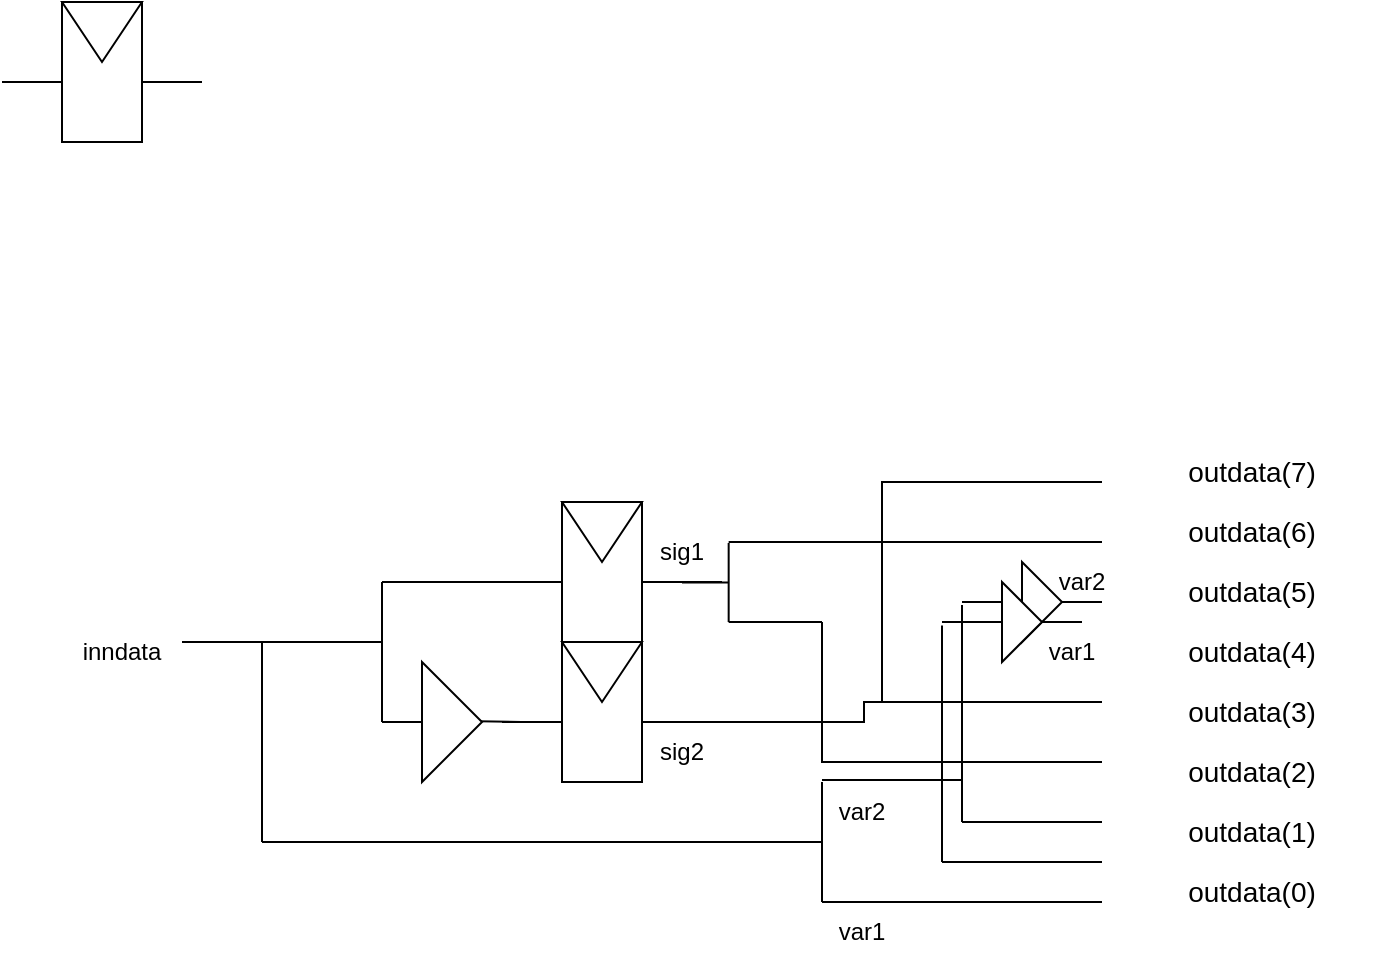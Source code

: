 <mxfile version="23.0.2" type="github">
  <diagram name="Page-1" id="vY0zwNQeNnIomx_tzhwQ">
    <mxGraphModel dx="1434" dy="795" grid="1" gridSize="10" guides="1" tooltips="1" connect="1" arrows="1" fold="1" page="1" pageScale="1" pageWidth="850" pageHeight="1100" math="0" shadow="0">
      <root>
        <mxCell id="0" />
        <mxCell id="1" parent="0" />
        <mxCell id="vMYYqLvwTdEVMoVklrqp-1" value="inndata" style="text;html=1;strokeColor=none;fillColor=none;align=center;verticalAlign=middle;whiteSpace=wrap;rounded=0;" vertex="1" parent="1">
          <mxGeometry x="40" y="350" width="60" height="30" as="geometry" />
        </mxCell>
        <mxCell id="vMYYqLvwTdEVMoVklrqp-5" value="" style="endArrow=none;html=1;rounded=0;" edge="1" parent="1">
          <mxGeometry width="50" height="50" relative="1" as="geometry">
            <mxPoint x="200" y="400" as="sourcePoint" />
            <mxPoint x="200" y="330" as="targetPoint" />
            <Array as="points">
              <mxPoint x="200" y="360" />
            </Array>
          </mxGeometry>
        </mxCell>
        <mxCell id="vMYYqLvwTdEVMoVklrqp-7" value="" style="endArrow=none;html=1;rounded=0;" edge="1" parent="1">
          <mxGeometry width="50" height="50" relative="1" as="geometry">
            <mxPoint x="200" y="330" as="sourcePoint" />
            <mxPoint x="270" y="330" as="targetPoint" />
          </mxGeometry>
        </mxCell>
        <mxCell id="vMYYqLvwTdEVMoVklrqp-8" value="" style="endArrow=none;html=1;rounded=0;" edge="1" parent="1">
          <mxGeometry width="50" height="50" relative="1" as="geometry">
            <mxPoint x="200" y="400" as="sourcePoint" />
            <mxPoint x="220" y="400" as="targetPoint" />
          </mxGeometry>
        </mxCell>
        <mxCell id="vMYYqLvwTdEVMoVklrqp-10" value="" style="endArrow=none;html=1;rounded=0;" edge="1" parent="1">
          <mxGeometry width="50" height="50" relative="1" as="geometry">
            <mxPoint x="240" y="399.5" as="sourcePoint" />
            <mxPoint x="270" y="400" as="targetPoint" />
          </mxGeometry>
        </mxCell>
        <mxCell id="vMYYqLvwTdEVMoVklrqp-11" value="" style="triangle;whiteSpace=wrap;html=1;" vertex="1" parent="1">
          <mxGeometry x="220" y="370" width="30" height="60" as="geometry" />
        </mxCell>
        <mxCell id="vMYYqLvwTdEVMoVklrqp-14" value="" style="endArrow=none;html=1;rounded=0;" edge="1" parent="1">
          <mxGeometry width="50" height="50" relative="1" as="geometry">
            <mxPoint x="140" y="460" as="sourcePoint" />
            <mxPoint x="140" y="360" as="targetPoint" />
          </mxGeometry>
        </mxCell>
        <mxCell id="vMYYqLvwTdEVMoVklrqp-15" value="" style="endArrow=none;html=1;rounded=0;" edge="1" parent="1">
          <mxGeometry width="50" height="50" relative="1" as="geometry">
            <mxPoint x="140" y="460" as="sourcePoint" />
            <mxPoint x="420" y="460" as="targetPoint" />
          </mxGeometry>
        </mxCell>
        <mxCell id="vMYYqLvwTdEVMoVklrqp-25" value="" style="group" vertex="1" connectable="0" parent="1">
          <mxGeometry x="10" y="40" width="100" height="70" as="geometry" />
        </mxCell>
        <mxCell id="vMYYqLvwTdEVMoVklrqp-19" value="" style="group" vertex="1" connectable="0" parent="vMYYqLvwTdEVMoVklrqp-25">
          <mxGeometry x="30" width="40" height="70" as="geometry" />
        </mxCell>
        <mxCell id="vMYYqLvwTdEVMoVklrqp-17" value="" style="rounded=0;whiteSpace=wrap;html=1;" vertex="1" parent="vMYYqLvwTdEVMoVklrqp-19">
          <mxGeometry width="40" height="70" as="geometry" />
        </mxCell>
        <mxCell id="vMYYqLvwTdEVMoVklrqp-18" value="" style="triangle;whiteSpace=wrap;html=1;rotation=0;direction=south;" vertex="1" parent="vMYYqLvwTdEVMoVklrqp-19">
          <mxGeometry width="40" height="30" as="geometry" />
        </mxCell>
        <mxCell id="vMYYqLvwTdEVMoVklrqp-23" value="" style="endArrow=none;html=1;rounded=0;" edge="1" parent="vMYYqLvwTdEVMoVklrqp-25">
          <mxGeometry width="50" height="50" relative="1" as="geometry">
            <mxPoint y="40" as="sourcePoint" />
            <mxPoint x="30" y="40" as="targetPoint" />
          </mxGeometry>
        </mxCell>
        <mxCell id="vMYYqLvwTdEVMoVklrqp-24" value="" style="endArrow=none;html=1;rounded=0;" edge="1" parent="vMYYqLvwTdEVMoVklrqp-25">
          <mxGeometry width="50" height="50" relative="1" as="geometry">
            <mxPoint x="70" y="40" as="sourcePoint" />
            <mxPoint x="100" y="40" as="targetPoint" />
          </mxGeometry>
        </mxCell>
        <mxCell id="vMYYqLvwTdEVMoVklrqp-28" value="" style="group" vertex="1" connectable="0" parent="1">
          <mxGeometry x="260" y="360" width="120" height="70" as="geometry" />
        </mxCell>
        <mxCell id="vMYYqLvwTdEVMoVklrqp-29" value="" style="group" vertex="1" connectable="0" parent="vMYYqLvwTdEVMoVklrqp-28">
          <mxGeometry x="30" width="40" height="70" as="geometry" />
        </mxCell>
        <mxCell id="vMYYqLvwTdEVMoVklrqp-30" value="" style="rounded=0;whiteSpace=wrap;html=1;" vertex="1" parent="vMYYqLvwTdEVMoVklrqp-29">
          <mxGeometry width="40" height="70" as="geometry" />
        </mxCell>
        <mxCell id="vMYYqLvwTdEVMoVklrqp-31" value="" style="triangle;whiteSpace=wrap;html=1;rotation=0;direction=south;" vertex="1" parent="vMYYqLvwTdEVMoVklrqp-29">
          <mxGeometry width="40" height="30" as="geometry" />
        </mxCell>
        <mxCell id="vMYYqLvwTdEVMoVklrqp-32" value="" style="endArrow=none;html=1;rounded=0;" edge="1" parent="vMYYqLvwTdEVMoVklrqp-28">
          <mxGeometry width="50" height="50" relative="1" as="geometry">
            <mxPoint y="40" as="sourcePoint" />
            <mxPoint x="30" y="40" as="targetPoint" />
          </mxGeometry>
        </mxCell>
        <mxCell id="vMYYqLvwTdEVMoVklrqp-33" value="" style="endArrow=none;html=1;rounded=0;" edge="1" parent="vMYYqLvwTdEVMoVklrqp-28">
          <mxGeometry width="50" height="50" relative="1" as="geometry">
            <mxPoint x="70" y="40" as="sourcePoint" />
            <mxPoint x="100" y="40" as="targetPoint" />
          </mxGeometry>
        </mxCell>
        <mxCell id="vMYYqLvwTdEVMoVklrqp-13" value="sig2" style="text;html=1;strokeColor=none;fillColor=none;align=center;verticalAlign=middle;whiteSpace=wrap;rounded=0;" vertex="1" parent="vMYYqLvwTdEVMoVklrqp-28">
          <mxGeometry x="60" y="40" width="60" height="30" as="geometry" />
        </mxCell>
        <mxCell id="vMYYqLvwTdEVMoVklrqp-34" value="" style="group" vertex="1" connectable="0" parent="1">
          <mxGeometry x="260" y="290" width="100" height="70" as="geometry" />
        </mxCell>
        <mxCell id="vMYYqLvwTdEVMoVklrqp-35" value="" style="group" vertex="1" connectable="0" parent="vMYYqLvwTdEVMoVklrqp-34">
          <mxGeometry x="30" width="40" height="70" as="geometry" />
        </mxCell>
        <mxCell id="vMYYqLvwTdEVMoVklrqp-36" value="" style="rounded=0;whiteSpace=wrap;html=1;" vertex="1" parent="vMYYqLvwTdEVMoVklrqp-35">
          <mxGeometry width="40" height="70" as="geometry" />
        </mxCell>
        <mxCell id="vMYYqLvwTdEVMoVklrqp-37" value="" style="triangle;whiteSpace=wrap;html=1;rotation=0;direction=south;" vertex="1" parent="vMYYqLvwTdEVMoVklrqp-35">
          <mxGeometry width="40" height="30" as="geometry" />
        </mxCell>
        <mxCell id="vMYYqLvwTdEVMoVklrqp-38" value="" style="endArrow=none;html=1;rounded=0;" edge="1" parent="vMYYqLvwTdEVMoVklrqp-34">
          <mxGeometry width="50" height="50" relative="1" as="geometry">
            <mxPoint y="40" as="sourcePoint" />
            <mxPoint x="30" y="40" as="targetPoint" />
          </mxGeometry>
        </mxCell>
        <mxCell id="vMYYqLvwTdEVMoVklrqp-39" value="" style="endArrow=none;html=1;rounded=0;" edge="1" parent="vMYYqLvwTdEVMoVklrqp-34">
          <mxGeometry width="50" height="50" relative="1" as="geometry">
            <mxPoint x="70" y="40" as="sourcePoint" />
            <mxPoint x="100" y="40" as="targetPoint" />
          </mxGeometry>
        </mxCell>
        <mxCell id="vMYYqLvwTdEVMoVklrqp-12" value="sig1" style="text;html=1;strokeColor=none;fillColor=none;align=center;verticalAlign=middle;whiteSpace=wrap;rounded=0;" vertex="1" parent="vMYYqLvwTdEVMoVklrqp-34">
          <mxGeometry x="60" y="10" width="60" height="30" as="geometry" />
        </mxCell>
        <mxCell id="vMYYqLvwTdEVMoVklrqp-41" value="" style="endArrow=none;html=1;rounded=0;" edge="1" parent="1">
          <mxGeometry width="50" height="50" relative="1" as="geometry">
            <mxPoint x="100" y="360" as="sourcePoint" />
            <mxPoint x="200" y="360" as="targetPoint" />
          </mxGeometry>
        </mxCell>
        <mxCell id="vMYYqLvwTdEVMoVklrqp-42" value="" style="endArrow=none;html=1;rounded=0;" edge="1" parent="1">
          <mxGeometry width="50" height="50" relative="1" as="geometry">
            <mxPoint x="420" y="490" as="sourcePoint" />
            <mxPoint x="420" y="430" as="targetPoint" />
            <Array as="points">
              <mxPoint x="420" y="460" />
            </Array>
          </mxGeometry>
        </mxCell>
        <mxCell id="vMYYqLvwTdEVMoVklrqp-43" value="" style="endArrow=none;html=1;rounded=0;" edge="1" parent="1">
          <mxGeometry width="50" height="50" relative="1" as="geometry">
            <mxPoint x="420" y="429" as="sourcePoint" />
            <mxPoint x="490" y="429" as="targetPoint" />
          </mxGeometry>
        </mxCell>
        <mxCell id="vMYYqLvwTdEVMoVklrqp-44" value="" style="endArrow=none;html=1;rounded=0;" edge="1" parent="1">
          <mxGeometry width="50" height="50" relative="1" as="geometry">
            <mxPoint x="420" y="490" as="sourcePoint" />
            <mxPoint x="490" y="490" as="targetPoint" />
          </mxGeometry>
        </mxCell>
        <mxCell id="vMYYqLvwTdEVMoVklrqp-52" value="var1" style="text;html=1;strokeColor=none;fillColor=none;align=center;verticalAlign=middle;whiteSpace=wrap;rounded=0;" vertex="1" parent="1">
          <mxGeometry x="410" y="490" width="60" height="30" as="geometry" />
        </mxCell>
        <mxCell id="vMYYqLvwTdEVMoVklrqp-53" value="var2" style="text;html=1;strokeColor=none;fillColor=none;align=center;verticalAlign=middle;whiteSpace=wrap;rounded=0;" vertex="1" parent="1">
          <mxGeometry x="410" y="430" width="60" height="30" as="geometry" />
        </mxCell>
        <mxCell id="vMYYqLvwTdEVMoVklrqp-54" value="&lt;font style=&quot;font-size: 14px;&quot;&gt;outdata(7)&lt;/font&gt;" style="text;html=1;strokeColor=none;fillColor=none;align=center;verticalAlign=middle;whiteSpace=wrap;rounded=0;" vertex="1" parent="1">
          <mxGeometry x="570" y="250" width="130" height="50" as="geometry" />
        </mxCell>
        <mxCell id="vMYYqLvwTdEVMoVklrqp-68" value="" style="endArrow=none;html=1;rounded=0;" edge="1" parent="1">
          <mxGeometry width="50" height="50" relative="1" as="geometry">
            <mxPoint x="330" y="330" as="sourcePoint" />
            <mxPoint x="370" y="330" as="targetPoint" />
          </mxGeometry>
        </mxCell>
        <mxCell id="vMYYqLvwTdEVMoVklrqp-69" value="" style="group" vertex="1" connectable="0" parent="1">
          <mxGeometry x="490" y="340" width="90" height="110" as="geometry" />
        </mxCell>
        <mxCell id="vMYYqLvwTdEVMoVklrqp-65" value="" style="endArrow=none;html=1;rounded=0;" edge="1" parent="vMYYqLvwTdEVMoVklrqp-69">
          <mxGeometry width="50" height="50" relative="1" as="geometry">
            <mxPoint y="110" as="sourcePoint" />
            <mxPoint y="1.549" as="targetPoint" />
            <Array as="points">
              <mxPoint y="48.028" />
            </Array>
          </mxGeometry>
        </mxCell>
        <mxCell id="vMYYqLvwTdEVMoVklrqp-66" value="" style="endArrow=none;html=1;rounded=0;" edge="1" parent="vMYYqLvwTdEVMoVklrqp-69">
          <mxGeometry width="50" height="50" relative="1" as="geometry">
            <mxPoint as="sourcePoint" />
            <mxPoint x="70" as="targetPoint" />
          </mxGeometry>
        </mxCell>
        <mxCell id="vMYYqLvwTdEVMoVklrqp-67" value="" style="endArrow=none;html=1;rounded=0;" edge="1" parent="vMYYqLvwTdEVMoVklrqp-69">
          <mxGeometry width="50" height="50" relative="1" as="geometry">
            <mxPoint y="110" as="sourcePoint" />
            <mxPoint x="70" y="110" as="targetPoint" />
          </mxGeometry>
        </mxCell>
        <mxCell id="vMYYqLvwTdEVMoVklrqp-98" value="" style="triangle;whiteSpace=wrap;html=1;" vertex="1" parent="vMYYqLvwTdEVMoVklrqp-69">
          <mxGeometry x="30" y="-20" width="20" height="40" as="geometry" />
        </mxCell>
        <mxCell id="vMYYqLvwTdEVMoVklrqp-74" value="" style="group" vertex="1" connectable="0" parent="1">
          <mxGeometry x="350" y="310" width="70" height="40" as="geometry" />
        </mxCell>
        <mxCell id="vMYYqLvwTdEVMoVklrqp-75" value="" style="endArrow=none;html=1;rounded=0;" edge="1" parent="vMYYqLvwTdEVMoVklrqp-74">
          <mxGeometry width="50" height="50" relative="1" as="geometry">
            <mxPoint x="23.333" y="40" as="sourcePoint" />
            <mxPoint x="23.333" y="0.494" as="targetPoint" />
            <Array as="points">
              <mxPoint x="23.333" y="15.309" />
            </Array>
          </mxGeometry>
        </mxCell>
        <mxCell id="vMYYqLvwTdEVMoVklrqp-76" value="" style="endArrow=none;html=1;rounded=0;" edge="1" parent="vMYYqLvwTdEVMoVklrqp-74">
          <mxGeometry width="50" height="50" relative="1" as="geometry">
            <mxPoint x="23.333" as="sourcePoint" />
            <mxPoint x="210" as="targetPoint" />
          </mxGeometry>
        </mxCell>
        <mxCell id="vMYYqLvwTdEVMoVklrqp-77" value="" style="endArrow=none;html=1;rounded=0;" edge="1" parent="vMYYqLvwTdEVMoVklrqp-74">
          <mxGeometry width="50" height="50" relative="1" as="geometry">
            <mxPoint x="23.333" y="40" as="sourcePoint" />
            <mxPoint x="70" y="40" as="targetPoint" />
          </mxGeometry>
        </mxCell>
        <mxCell id="vMYYqLvwTdEVMoVklrqp-78" value="" style="endArrow=none;html=1;rounded=0;" edge="1" parent="vMYYqLvwTdEVMoVklrqp-74">
          <mxGeometry width="50" height="50" relative="1" as="geometry">
            <mxPoint y="20.247" as="sourcePoint" />
            <mxPoint x="23.333" y="20.247" as="targetPoint" />
          </mxGeometry>
        </mxCell>
        <mxCell id="vMYYqLvwTdEVMoVklrqp-84" value="" style="endArrow=none;html=1;rounded=0;" edge="1" parent="1">
          <mxGeometry width="50" height="50" relative="1" as="geometry">
            <mxPoint x="490" y="490" as="sourcePoint" />
            <mxPoint x="560" y="490" as="targetPoint" />
          </mxGeometry>
        </mxCell>
        <mxCell id="vMYYqLvwTdEVMoVklrqp-85" value="&lt;font style=&quot;font-size: 14px;&quot;&gt;outdata(6)&lt;/font&gt;" style="text;html=1;strokeColor=none;fillColor=none;align=center;verticalAlign=middle;whiteSpace=wrap;rounded=0;" vertex="1" parent="1">
          <mxGeometry x="570" y="280" width="130" height="50" as="geometry" />
        </mxCell>
        <mxCell id="vMYYqLvwTdEVMoVklrqp-87" value="&lt;font style=&quot;font-size: 14px;&quot;&gt;outdata(5)&lt;/font&gt;" style="text;html=1;strokeColor=none;fillColor=none;align=center;verticalAlign=middle;whiteSpace=wrap;rounded=0;" vertex="1" parent="1">
          <mxGeometry x="570" y="310" width="130" height="50" as="geometry" />
        </mxCell>
        <mxCell id="vMYYqLvwTdEVMoVklrqp-88" value="&lt;font style=&quot;font-size: 14px;&quot;&gt;outdata(4)&lt;/font&gt;" style="text;html=1;strokeColor=none;fillColor=none;align=center;verticalAlign=middle;whiteSpace=wrap;rounded=0;" vertex="1" parent="1">
          <mxGeometry x="570" y="340" width="130" height="50" as="geometry" />
        </mxCell>
        <mxCell id="vMYYqLvwTdEVMoVklrqp-89" value="&lt;font style=&quot;font-size: 14px;&quot;&gt;outdata(3)&lt;/font&gt;" style="text;html=1;strokeColor=none;fillColor=none;align=center;verticalAlign=middle;whiteSpace=wrap;rounded=0;" vertex="1" parent="1">
          <mxGeometry x="570" y="370" width="130" height="50" as="geometry" />
        </mxCell>
        <mxCell id="vMYYqLvwTdEVMoVklrqp-90" value="&lt;font style=&quot;font-size: 14px;&quot;&gt;outdata(2)&lt;/font&gt;" style="text;html=1;strokeColor=none;fillColor=none;align=center;verticalAlign=middle;whiteSpace=wrap;rounded=0;" vertex="1" parent="1">
          <mxGeometry x="570" y="400" width="130" height="50" as="geometry" />
        </mxCell>
        <mxCell id="vMYYqLvwTdEVMoVklrqp-91" value="&lt;font style=&quot;font-size: 14px;&quot;&gt;outdata(1)&lt;/font&gt;" style="text;html=1;strokeColor=none;fillColor=none;align=center;verticalAlign=middle;whiteSpace=wrap;rounded=0;" vertex="1" parent="1">
          <mxGeometry x="570" y="430" width="130" height="50" as="geometry" />
        </mxCell>
        <mxCell id="vMYYqLvwTdEVMoVklrqp-92" value="&lt;font style=&quot;font-size: 14px;&quot;&gt;outdata(0)&lt;/font&gt;" style="text;html=1;strokeColor=none;fillColor=none;align=center;verticalAlign=middle;whiteSpace=wrap;rounded=0;" vertex="1" parent="1">
          <mxGeometry x="595" y="470" width="80" height="30" as="geometry" />
        </mxCell>
        <mxCell id="vMYYqLvwTdEVMoVklrqp-104" value="" style="group" vertex="1" connectable="0" parent="1">
          <mxGeometry x="480" y="350" width="80" height="120" as="geometry" />
        </mxCell>
        <mxCell id="vMYYqLvwTdEVMoVklrqp-105" value="" style="endArrow=none;html=1;rounded=0;" edge="1" parent="vMYYqLvwTdEVMoVklrqp-104">
          <mxGeometry width="50" height="50" relative="1" as="geometry">
            <mxPoint y="120" as="sourcePoint" />
            <mxPoint y="1.69" as="targetPoint" />
            <Array as="points">
              <mxPoint y="52.394" />
            </Array>
          </mxGeometry>
        </mxCell>
        <mxCell id="vMYYqLvwTdEVMoVklrqp-106" value="" style="endArrow=none;html=1;rounded=0;" edge="1" parent="vMYYqLvwTdEVMoVklrqp-104">
          <mxGeometry width="50" height="50" relative="1" as="geometry">
            <mxPoint as="sourcePoint" />
            <mxPoint x="70" as="targetPoint" />
          </mxGeometry>
        </mxCell>
        <mxCell id="vMYYqLvwTdEVMoVklrqp-107" value="" style="endArrow=none;html=1;rounded=0;" edge="1" parent="vMYYqLvwTdEVMoVklrqp-104">
          <mxGeometry width="50" height="50" relative="1" as="geometry">
            <mxPoint y="120" as="sourcePoint" />
            <mxPoint x="80" y="120" as="targetPoint" />
          </mxGeometry>
        </mxCell>
        <mxCell id="vMYYqLvwTdEVMoVklrqp-113" value="" style="triangle;whiteSpace=wrap;html=1;" vertex="1" parent="vMYYqLvwTdEVMoVklrqp-104">
          <mxGeometry x="30" y="-20" width="20" height="40" as="geometry" />
        </mxCell>
        <mxCell id="vMYYqLvwTdEVMoVklrqp-115" value="var1" style="text;html=1;strokeColor=none;fillColor=none;align=center;verticalAlign=middle;whiteSpace=wrap;rounded=0;" vertex="1" parent="vMYYqLvwTdEVMoVklrqp-104">
          <mxGeometry x="50" y="10" width="30" height="10" as="geometry" />
        </mxCell>
        <mxCell id="vMYYqLvwTdEVMoVklrqp-117" value="" style="endArrow=none;html=1;rounded=0;endFill=0;edgeStyle=orthogonalEdgeStyle;" edge="1" parent="1">
          <mxGeometry width="50" height="50" relative="1" as="geometry">
            <mxPoint x="360" y="400" as="sourcePoint" />
            <mxPoint x="560" y="390" as="targetPoint" />
            <Array as="points">
              <mxPoint x="441" y="400" />
              <mxPoint x="441" y="390" />
            </Array>
          </mxGeometry>
        </mxCell>
        <mxCell id="vMYYqLvwTdEVMoVklrqp-118" value="" style="endArrow=none;html=1;rounded=0;endFill=0;edgeStyle=orthogonalEdgeStyle;" edge="1" parent="1">
          <mxGeometry width="50" height="50" relative="1" as="geometry">
            <mxPoint x="420" y="350" as="sourcePoint" />
            <mxPoint x="560" y="420" as="targetPoint" />
            <Array as="points">
              <mxPoint x="420" y="420" />
            </Array>
          </mxGeometry>
        </mxCell>
        <mxCell id="vMYYqLvwTdEVMoVklrqp-114" value="var2" style="text;html=1;strokeColor=none;fillColor=none;align=center;verticalAlign=middle;whiteSpace=wrap;rounded=0;" vertex="1" parent="1">
          <mxGeometry x="530" y="320" width="40" height="20" as="geometry" />
        </mxCell>
        <mxCell id="vMYYqLvwTdEVMoVklrqp-119" value="" style="endArrow=none;html=1;rounded=0;edgeStyle=orthogonalEdgeStyle;" edge="1" parent="1">
          <mxGeometry width="50" height="50" relative="1" as="geometry">
            <mxPoint x="450" y="390" as="sourcePoint" />
            <mxPoint x="560" y="280" as="targetPoint" />
            <Array as="points">
              <mxPoint x="450" y="280" />
            </Array>
          </mxGeometry>
        </mxCell>
      </root>
    </mxGraphModel>
  </diagram>
</mxfile>
